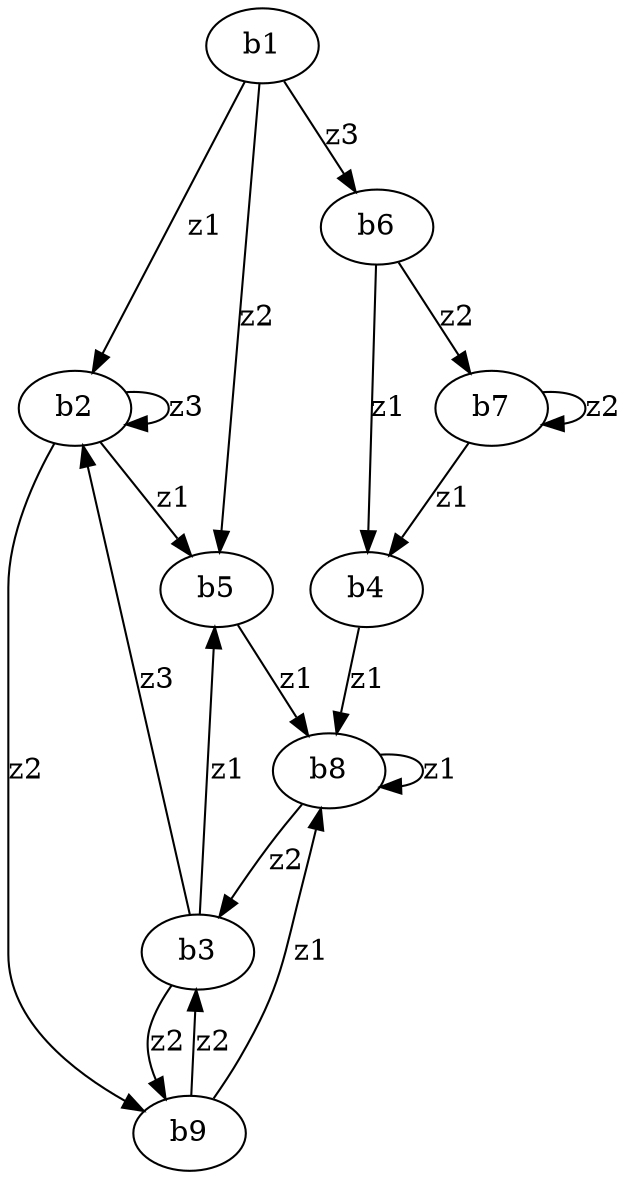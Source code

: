 digraph finite_state_machine {
	rankdir=TB;

	node [label="b1"] b1;
	node [label="b2"] b2;
	node [label="b3"] b3;
	node [label="b4"] b4;
	node [label="b5"] b5;
	node [label="b6"] b6;
	node [label="b7"] b7;
	node [label="b8"] b8;
	node [label="b9"] b9;

	b1 -> b2 [label=z1];
	b1 -> b5 [label=z2];
	b1 -> b6 [label=z3];

	b2 -> b5 [label=z1];
	b2 -> b9 [label=z2];
	b2 -> b2 [label=z3];

	b3 -> b5 [label=z1];
	b3 -> b9 [label=z2];
	b3 -> b2 [label=z3];

	b4 -> b8 [label=z1];

	b5 -> b8 [label=z1];

	b6 -> b4 [label=z1];
	b6 -> b7 [label=z2];

	b7 -> b4 [label=z1];
	b7 -> b7 [label=z2];

	b8 -> b8 [label=z1];
	b8 -> b3 [label=z2];

	b9 -> b8 [label=z1];
	b9 -> b3 [label=z2];

	//E4 -> E5 -> E6 -> E7 [label=<&lambda;p<sub>2</sub>>];
	//E7 -> E6 -> E5 -> E4 [label=<&mu;>];
	//E0 -> E1 -> E2 -> E3 [label=<&lambda;p<sub>2</sub>>];
	//E3 -> E2 -> E1 -> E0 [label=<&mu;>];

	//{ rank=same E0 -> E4 [label=<&lambda;p<sub>1</sub>>]; }
	//{ rank=same E1 -> E5 [label=<&lambda;p<sub>1</sub>>]; }
	//{ rank=same E2 -> E6 [label=<&lambda;p<sub>1</sub>>]; }
	//{ rank=same E3 -> E7 [label=<&lambda;p<sub>1</sub>>]; }

	//{ rank=same E4 -> E0 [label=<&mu;>]; }
	//{ rank=same E5 -> E1 [label=<&mu;>]; }
	//{ rank=same E6 -> E2 [label=<&mu;>]; }
	//{ rank=same E7 -> E3 [label=<&mu;>]; }
}

